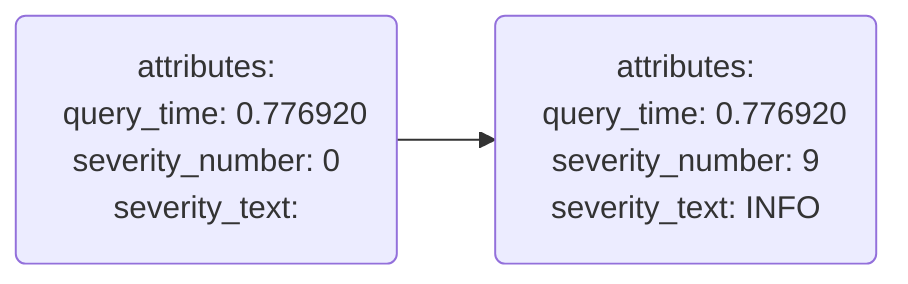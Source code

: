 flowchart LR
    log0(attributes: 
&nbsp;&nbsp;query_time: 0.776920
severity_number: 0 
severity_text:
    )
    log1(attributes: 
&nbsp;&nbsp;query_time: 0.776920
severity_number: 9
severity_text: INFO
    )
    log0 --> log1